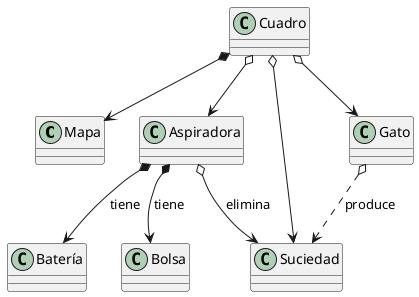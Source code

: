 @startuml
class Mapa
class Aspiradora
class Suciedad
class Batería
class Gato
class Bolsa
class Cuadro


Cuadro o--> Aspiradora 
Cuadro o--> Gato 
Cuadro o--> Suciedad
Cuadro *--> Mapa
Aspiradora o--> Suciedad : elimina
Aspiradora *--> Bolsa : tiene
Aspiradora *--> Batería : tiene
Gato o..> Suciedad : produce

@enduml
